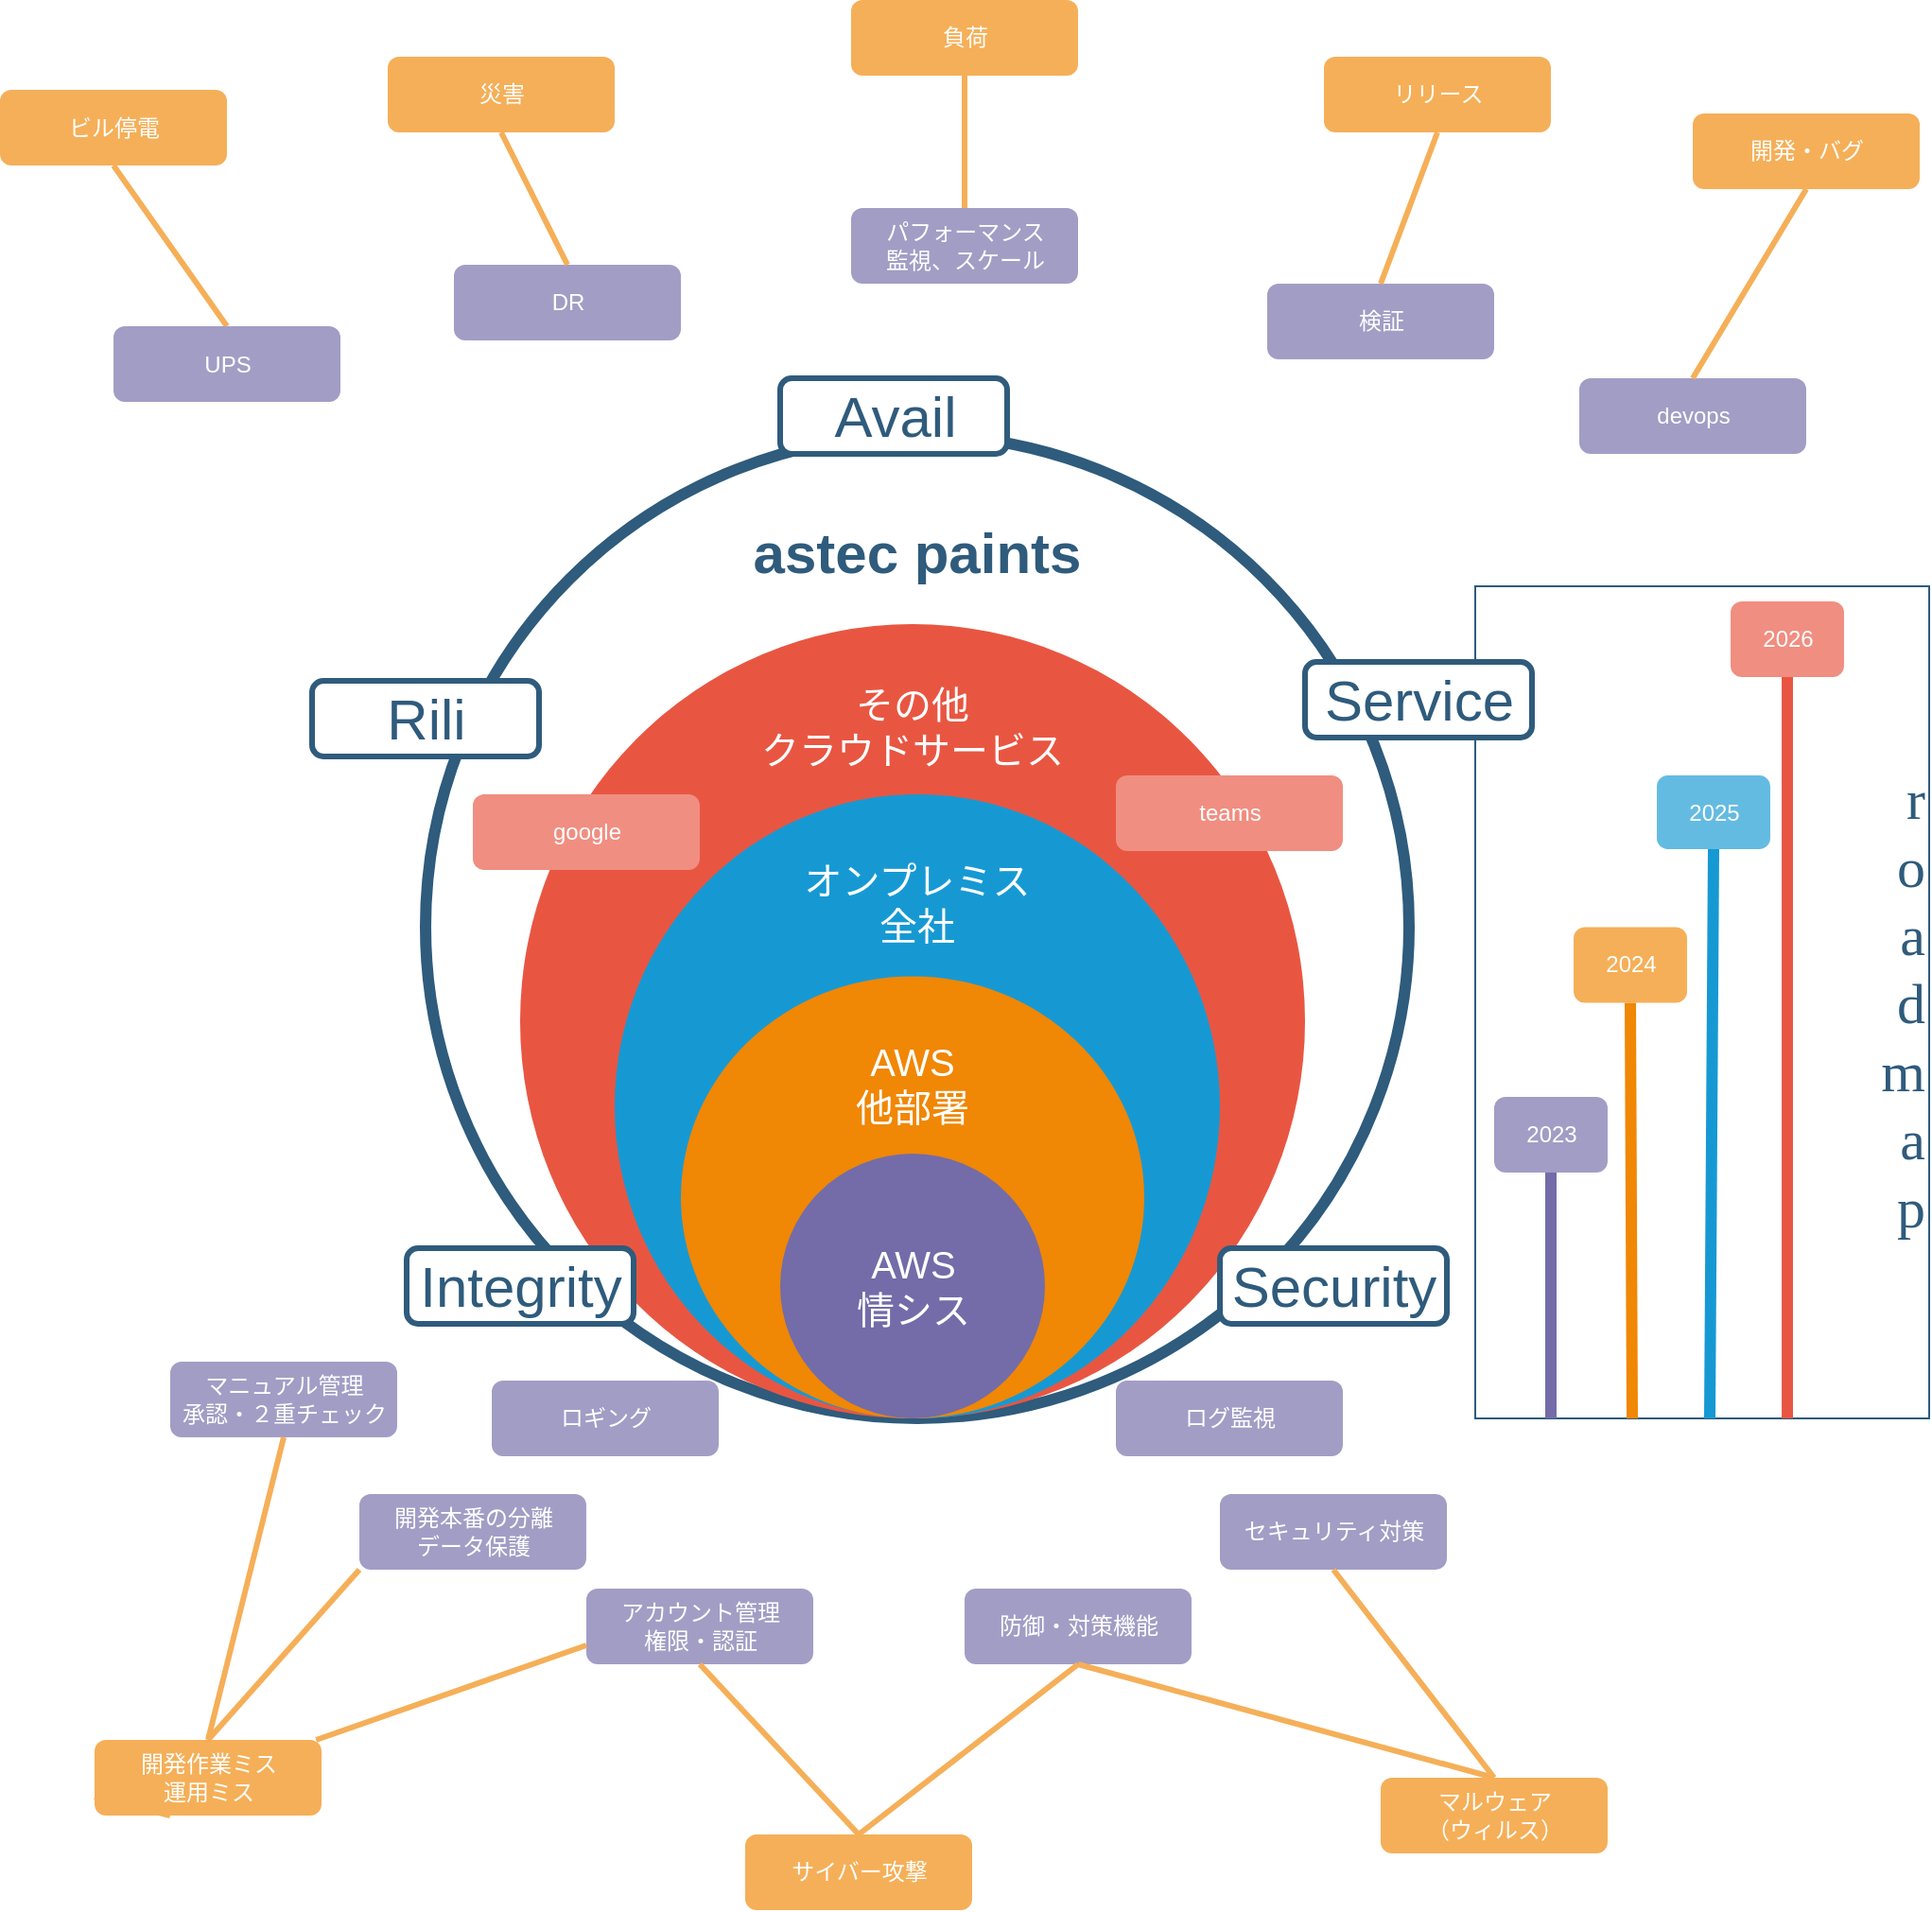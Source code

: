 <mxfile version="18.1.3" type="github">
  <diagram id="6a731a19-8d31-9384-78a2-239565b7b9f0" name="Page-1">
    <mxGraphModel dx="1896" dy="1016" grid="1" gridSize="10" guides="1" tooltips="1" connect="1" arrows="1" fold="1" page="1" pageScale="1" pageWidth="827" pageHeight="1169" background="none" math="0" shadow="0">
      <root>
        <mxCell id="0" />
        <mxCell id="1" parent="0" />
        <mxCell id="q977mSP6qbXEapheZTbc-1583" value="&lt;font face=&quot;Lucida Console&quot;&gt;r&lt;br&gt;o&lt;br&gt;a&lt;br&gt;d&lt;br&gt;m&lt;br&gt;a&lt;br&gt;p&lt;/font&gt;" style="rounded=0;whiteSpace=wrap;html=1;fontSize=30;fontColor=#2F5B7C;strokeColor=#2F5B7C;fillColor=#FFFFFF;flipH=1;align=right;" vertex="1" parent="1">
          <mxGeometry x="800" y="330" width="240" height="440" as="geometry" />
        </mxCell>
        <mxCell id="1359" style="endArrow=none;strokeWidth=6;strokeColor=#1699D3;html=1;entryX=0.5;entryY=1;entryDx=0;entryDy=0;" parent="1" target="1372" edge="1">
          <mxGeometry relative="1" as="geometry">
            <mxPoint x="924" y="770" as="sourcePoint" />
            <mxPoint x="924" y="480" as="targetPoint" />
            <Array as="points" />
          </mxGeometry>
        </mxCell>
        <mxCell id="1360" style="endArrow=none;strokeWidth=6;strokeColor=#f08705;html=1;entryX=0.5;entryY=1;entryDx=0;entryDy=0;" parent="1" target="1392" edge="1">
          <mxGeometry relative="1" as="geometry">
            <mxPoint x="883" y="770" as="sourcePoint" />
            <mxPoint x="883" y="560" as="targetPoint" />
          </mxGeometry>
        </mxCell>
        <mxCell id="1363" style="endArrow=none;strokeWidth=6;strokeColor=#736CA8;html=1;startArrow=none;" parent="1" source="q977mSP6qbXEapheZTbc-1570" edge="1">
          <mxGeometry relative="1" as="geometry">
            <mxPoint x="840" y="620" as="sourcePoint" />
            <mxPoint x="840" y="770" as="targetPoint" />
          </mxGeometry>
        </mxCell>
        <mxCell id="1366" value="" style="edgeStyle=none;endArrow=none;strokeWidth=6;strokeColor=#E85642;html=1;" parent="1" edge="1">
          <mxGeometry x="-150.01" y="26.5" width="100" height="100" as="geometry">
            <mxPoint x="965" y="360" as="sourcePoint" />
            <mxPoint x="965" y="770" as="targetPoint" />
          </mxGeometry>
        </mxCell>
        <mxCell id="1372" value="2025" style="rounded=1;fillColor=#64BBE2;strokeColor=none;strokeWidth=3;shadow=0;html=1;fontColor=#FFFFFF;" parent="1" vertex="1">
          <mxGeometry x="896" y="430" width="60" height="39" as="geometry" />
        </mxCell>
        <mxCell id="1392" value="2024" style="rounded=1;fillColor=#f5af58;strokeColor=none;strokeWidth=3;shadow=0;html=1;fontColor=#FFFFFF;" parent="1" vertex="1">
          <mxGeometry x="852" y="510.25" width="60" height="40" as="geometry" />
        </mxCell>
        <mxCell id="1399" value="" style="edgeStyle=none;endArrow=none;strokeWidth=3;strokeColor=#F5AF58;html=1;exitX=0.5;exitY=1;exitDx=0;exitDy=0;entryX=0.5;entryY=0;entryDx=0;entryDy=0;" parent="1" source="q977mSP6qbXEapheZTbc-1552" edge="1" target="1527">
          <mxGeometry x="-1091.43" y="-266" width="100" height="100" as="geometry">
            <mxPoint x="68.57" y="92.5" as="sourcePoint" />
            <mxPoint x="-40.001" y="124" as="targetPoint" />
          </mxGeometry>
        </mxCell>
        <mxCell id="1517" value="ログ監視" style="rounded=1;fillColor=#a29dc5;strokeColor=none;strokeWidth=3;shadow=0;html=1;fontColor=#FFFFFF;" parent="1" vertex="1">
          <mxGeometry x="610" y="750" width="120" height="40" as="geometry" />
        </mxCell>
        <mxCell id="1518" value="検証" style="rounded=1;fillColor=#a29dc5;strokeColor=none;strokeWidth=3;shadow=0;html=1;fontColor=#FFFFFF;" parent="1" vertex="1">
          <mxGeometry x="690" y="170" width="120" height="40" as="geometry" />
        </mxCell>
        <mxCell id="1519" value="devops" style="rounded=1;fillColor=#a29dc5;strokeColor=none;strokeWidth=3;shadow=0;html=1;fontColor=#FFFFFF;" parent="1" vertex="1">
          <mxGeometry x="855" y="220" width="120" height="40" as="geometry" />
        </mxCell>
        <mxCell id="1520" value="パフォーマンス&lt;br&gt;監視、スケール" style="rounded=1;fillColor=#a29dc5;strokeColor=none;strokeWidth=3;shadow=0;html=1;fontColor=#FFFFFF;" parent="1" vertex="1">
          <mxGeometry x="470" y="130" width="120" height="40" as="geometry" />
        </mxCell>
        <mxCell id="1522" value="防御・対策機能" style="rounded=1;fillColor=#a29dc5;strokeColor=none;strokeWidth=3;shadow=0;html=1;fontColor=#FFFFFF;" parent="1" vertex="1">
          <mxGeometry x="530" y="860" width="120" height="40" as="geometry" />
        </mxCell>
        <mxCell id="1523" value="セキュリティ対策" style="rounded=1;fillColor=#a29dc5;strokeColor=none;strokeWidth=3;shadow=0;html=1;fontColor=#FFFFFF;" parent="1" vertex="1">
          <mxGeometry x="665" y="810" width="120" height="40" as="geometry" />
        </mxCell>
        <mxCell id="1524" value="アカウント管理&lt;br&gt;権限・認証" style="rounded=1;fillColor=#a29dc5;strokeColor=none;strokeWidth=3;shadow=0;html=1;fontColor=#FFFFFF;" parent="1" vertex="1">
          <mxGeometry x="330" y="860" width="120" height="40" as="geometry" />
        </mxCell>
        <mxCell id="1525" value="開発本番の分離&lt;br&gt;データ保護" style="rounded=1;fillColor=#a29dc5;strokeColor=none;strokeWidth=3;shadow=0;html=1;fontColor=#FFFFFF;" parent="1" vertex="1">
          <mxGeometry x="210" y="810" width="120" height="40" as="geometry" />
        </mxCell>
        <mxCell id="1526" value="マニュアル管理&lt;br&gt;承認・２重チェック" style="rounded=1;fillColor=#a29dc5;strokeColor=none;strokeWidth=3;shadow=0;html=1;fontColor=#FFFFFF;" parent="1" vertex="1">
          <mxGeometry x="110" y="740" width="120" height="40" as="geometry" />
        </mxCell>
        <mxCell id="1527" value="UPS" style="rounded=1;fillColor=#a29dc5;strokeColor=none;strokeWidth=3;shadow=0;html=1;fontColor=#FFFFFF;" parent="1" vertex="1">
          <mxGeometry x="80" y="192.5" width="120" height="40" as="geometry" />
        </mxCell>
        <mxCell id="1529" value="DR" style="rounded=1;fillColor=#a29dc5;strokeColor=none;strokeWidth=3;shadow=0;html=1;fontColor=#FFFFFF;" parent="1" vertex="1">
          <mxGeometry x="260" y="160" width="120" height="40" as="geometry" />
        </mxCell>
        <mxCell id="q977mSP6qbXEapheZTbc-1542" value="astec paints&lt;br&gt;&lt;br&gt;&lt;br&gt;&lt;br&gt;&lt;br&gt;&lt;br&gt;&lt;br&gt;&lt;br&gt;&lt;br&gt;&lt;br&gt;&lt;br&gt;&lt;br&gt;" style="ellipse;whiteSpace=wrap;html=1;shadow=0;fontFamily=Helvetica;fontSize=30;fontColor=#2F5B7C;align=center;strokeColor=#2F5B7C;strokeWidth=6;fillColor=#FFFFFF;fontStyle=1;gradientColor=none;" vertex="1" parent="1">
          <mxGeometry x="245" y="250" width="520" height="520" as="geometry" />
        </mxCell>
        <mxCell id="1542" style="edgeStyle=none;rounded=0;html=1;exitX=0.5;exitY=1;endArrow=none;endFill=0;jettySize=auto;orthogonalLoop=1;strokeColor=#736CA8;strokeWidth=2;fillColor=#64bbe2;fontSize=20;fontColor=#23445D;" parent="1" source="1529" target="1529" edge="1">
          <mxGeometry relative="1" as="geometry" />
        </mxCell>
        <mxCell id="zO4uqiVkF_f-rewkO_dX-1543" value="ロギング" style="rounded=1;fillColor=#a29dc5;strokeColor=none;strokeWidth=3;shadow=0;html=1;fontColor=#FFFFFF;" parent="1" vertex="1">
          <mxGeometry x="280" y="750" width="120" height="40" as="geometry" />
        </mxCell>
        <mxCell id="q977mSP6qbXEapheZTbc-1551" value="災害" style="rounded=1;fillColor=#f5af58;strokeColor=none;strokeWidth=3;shadow=0;html=1;fontColor=#FFFFFF;" vertex="1" parent="1">
          <mxGeometry x="225" y="50" width="120" height="40" as="geometry" />
        </mxCell>
        <mxCell id="q977mSP6qbXEapheZTbc-1552" value="ビル停電" style="rounded=1;fillColor=#f5af58;strokeColor=none;strokeWidth=3;shadow=0;html=1;fontColor=#FFFFFF;" vertex="1" parent="1">
          <mxGeometry x="20" y="67.5" width="120" height="40" as="geometry" />
        </mxCell>
        <mxCell id="q977mSP6qbXEapheZTbc-1554" value="リリース" style="rounded=1;fillColor=#f5af58;strokeColor=none;strokeWidth=3;shadow=0;html=1;fontColor=#FFFFFF;" vertex="1" parent="1">
          <mxGeometry x="720" y="50" width="120" height="40" as="geometry" />
        </mxCell>
        <mxCell id="q977mSP6qbXEapheZTbc-1557" value="マルウェア&lt;br&gt;（ウィルス）" style="rounded=1;fillColor=#f5af58;strokeColor=none;strokeWidth=3;shadow=0;html=1;fontColor=#FFFFFF;" vertex="1" parent="1">
          <mxGeometry x="750" y="960" width="120" height="40" as="geometry" />
        </mxCell>
        <mxCell id="q977mSP6qbXEapheZTbc-1558" value="サイバー攻撃" style="rounded=1;fillColor=#f5af58;strokeColor=none;strokeWidth=3;shadow=0;html=1;fontColor=#FFFFFF;" vertex="1" parent="1">
          <mxGeometry x="414" y="990" width="120" height="40" as="geometry" />
        </mxCell>
        <mxCell id="q977mSP6qbXEapheZTbc-1559" value="開発・バグ" style="rounded=1;fillColor=#f5af58;strokeColor=none;strokeWidth=3;shadow=0;html=1;fontColor=#FFFFFF;" vertex="1" parent="1">
          <mxGeometry x="915" y="80" width="120" height="40" as="geometry" />
        </mxCell>
        <mxCell id="q977mSP6qbXEapheZTbc-1560" value="負荷" style="rounded=1;fillColor=#f5af58;strokeColor=none;strokeWidth=3;shadow=0;html=1;fontColor=#FFFFFF;" vertex="1" parent="1">
          <mxGeometry x="470" y="20" width="120" height="40" as="geometry" />
        </mxCell>
        <mxCell id="1356" value="その他&lt;br&gt;クラウドサービス&lt;br&gt;&lt;br&gt;&lt;br&gt;&lt;br&gt;&lt;br&gt;&lt;br&gt;&lt;br&gt;&lt;br&gt;&lt;br&gt;&lt;br&gt;&lt;br&gt;&lt;br&gt;&lt;br&gt;&lt;br&gt;" style="ellipse;whiteSpace=wrap;html=1;shadow=0;fontFamily=Helvetica;fontSize=20;fontColor=#FFFFFF;align=center;strokeWidth=3;fillColor=#E85642;strokeColor=none;" parent="1" vertex="1">
          <mxGeometry x="295" y="350" width="415" height="420" as="geometry" />
        </mxCell>
        <mxCell id="1350" value="オンプレミス&lt;br&gt;全社&lt;br&gt;&lt;br&gt;&lt;br&gt;&lt;br&gt;&lt;br&gt;&lt;br&gt;&lt;br&gt;&lt;br&gt;&lt;br&gt;&lt;br&gt;" style="ellipse;whiteSpace=wrap;html=1;shadow=0;fontFamily=Helvetica;fontSize=20;fontColor=#FFFFFF;align=center;strokeWidth=3;fillColor=#1699D3;strokeColor=none;" parent="1" vertex="1">
          <mxGeometry x="345" y="440" width="320" height="330" as="geometry" />
        </mxCell>
        <mxCell id="1351" value="AWS&lt;br&gt;他部署&lt;br&gt;&lt;br&gt;&lt;br&gt;&lt;br&gt;&lt;br&gt;&lt;br&gt;" style="ellipse;whiteSpace=wrap;html=1;shadow=0;fontFamily=Helvetica;fontSize=20;fontColor=#FFFFFF;align=center;strokeWidth=3;fillColor=#F08705;strokeColor=none;gradientColor=none;" parent="1" vertex="1">
          <mxGeometry x="380" y="536.25" width="245" height="233.75" as="geometry" />
        </mxCell>
        <mxCell id="1516" value="AWS&lt;br&gt;情シス" style="ellipse;whiteSpace=wrap;html=1;shadow=0;fontFamily=Helvetica;fontSize=20;fontColor=#FFFFFF;align=center;strokeWidth=3;fillColor=#736ca8;strokeColor=none;" parent="1" vertex="1">
          <mxGeometry x="432.5" y="630" width="140" height="140" as="geometry" />
        </mxCell>
        <mxCell id="q977mSP6qbXEapheZTbc-1547" value="&lt;font style=&quot;font-size: 30px;&quot; color=&quot;#2f5b7c&quot;&gt;Integrity&lt;/font&gt;" style="rounded=1;fillColor=#FFFFFF;strokeColor=#2F5B7C;strokeWidth=3;shadow=0;html=1;fontColor=#FFFFFF;" vertex="1" parent="1">
          <mxGeometry x="235" y="680" width="120" height="40" as="geometry" />
        </mxCell>
        <mxCell id="q977mSP6qbXEapheZTbc-1546" value="&lt;font style=&quot;font-size: 30px;&quot; color=&quot;#2f5b7c&quot;&gt;Security&lt;/font&gt;" style="rounded=1;fillColor=#FFFFFF;strokeColor=#2F5B7C;strokeWidth=3;shadow=0;html=1;fontColor=#FFFFFF;" vertex="1" parent="1">
          <mxGeometry x="665" y="680" width="120" height="40" as="geometry" />
        </mxCell>
        <mxCell id="q977mSP6qbXEapheZTbc-1543" value="&lt;font style=&quot;font-size: 30px;&quot; color=&quot;#2f5b7c&quot;&gt;Rili&lt;/font&gt;" style="rounded=1;fillColor=#FFFFFF;strokeColor=#2F5B7C;strokeWidth=3;shadow=0;html=1;fontColor=#FFFFFF;" vertex="1" parent="1">
          <mxGeometry x="185" y="380" width="120" height="40" as="geometry" />
        </mxCell>
        <mxCell id="q977mSP6qbXEapheZTbc-1545" value="&lt;font style=&quot;font-size: 30px;&quot; color=&quot;#2f5b7c&quot;&gt;Service&lt;/font&gt;" style="rounded=1;fillColor=#FFFFFF;strokeColor=#2F5B7C;strokeWidth=3;shadow=0;html=1;fontColor=#FFFFFF;" vertex="1" parent="1">
          <mxGeometry x="710" y="370" width="120" height="40" as="geometry" />
        </mxCell>
        <mxCell id="q977mSP6qbXEapheZTbc-1544" value="&lt;font style=&quot;font-size: 30px;&quot; color=&quot;#2f5b7c&quot;&gt;Avail&lt;/font&gt;" style="rounded=1;fillColor=#FFFFFF;strokeColor=#2F5B7C;strokeWidth=3;shadow=0;html=1;fontColor=#FFFFFF;" vertex="1" parent="1">
          <mxGeometry x="432.5" y="220" width="120" height="40" as="geometry" />
        </mxCell>
        <mxCell id="q977mSP6qbXEapheZTbc-1562" value="" style="edgeStyle=none;endArrow=none;strokeWidth=3;strokeColor=#F5AF58;html=1;exitX=0.5;exitY=1;exitDx=0;exitDy=0;entryX=0.5;entryY=0;entryDx=0;entryDy=0;" edge="1" parent="1" source="q977mSP6qbXEapheZTbc-1551" target="1529">
          <mxGeometry x="-1081.43" y="-168.5" width="100" height="100" as="geometry">
            <mxPoint x="90" y="150" as="sourcePoint" />
            <mxPoint x="140" y="210" as="targetPoint" />
          </mxGeometry>
        </mxCell>
        <mxCell id="q977mSP6qbXEapheZTbc-1563" value="" style="edgeStyle=none;endArrow=none;strokeWidth=3;strokeColor=#F5AF58;html=1;exitX=0.5;exitY=1;exitDx=0;exitDy=0;entryX=0.5;entryY=0;entryDx=0;entryDy=0;" edge="1" parent="1" source="q977mSP6qbXEapheZTbc-1560" target="1520">
          <mxGeometry x="-1031.43" y="-118.5" width="100" height="100" as="geometry">
            <mxPoint x="320" y="110" as="sourcePoint" />
            <mxPoint x="390" y="200" as="targetPoint" />
          </mxGeometry>
        </mxCell>
        <mxCell id="q977mSP6qbXEapheZTbc-1564" value="" style="edgeStyle=none;endArrow=none;strokeWidth=3;strokeColor=#F5AF58;html=1;exitX=0.5;exitY=1;exitDx=0;exitDy=0;entryX=0.5;entryY=0;entryDx=0;entryDy=0;" edge="1" parent="1" source="q977mSP6qbXEapheZTbc-1554" target="1518">
          <mxGeometry x="-991.43" y="-68.5" width="100" height="100" as="geometry">
            <mxPoint x="550" y="110" as="sourcePoint" />
            <mxPoint x="610" y="180" as="targetPoint" />
          </mxGeometry>
        </mxCell>
        <mxCell id="q977mSP6qbXEapheZTbc-1565" value="" style="edgeStyle=none;endArrow=none;strokeWidth=3;strokeColor=#F5AF58;html=1;entryX=0.5;entryY=0;entryDx=0;entryDy=0;exitX=0.5;exitY=1;exitDx=0;exitDy=0;" edge="1" parent="1" source="q977mSP6qbXEapheZTbc-1559" target="1519">
          <mxGeometry x="-941.43" y="16.5" width="100" height="100" as="geometry">
            <mxPoint x="990" y="85" as="sourcePoint" />
            <mxPoint x="910" y="215" as="targetPoint" />
          </mxGeometry>
        </mxCell>
        <mxCell id="q977mSP6qbXEapheZTbc-1567" value="google" style="rounded=1;fillColor=#f08e81;strokeColor=none;strokeWidth=3;shadow=0;html=1;fontColor=#FFFFFF;" vertex="1" parent="1">
          <mxGeometry x="270" y="440" width="120" height="40" as="geometry" />
        </mxCell>
        <mxCell id="1490" value="teams" style="rounded=1;fillColor=#f08e81;strokeColor=none;strokeWidth=3;shadow=0;html=1;fontColor=#FFFFFF;" parent="1" vertex="1">
          <mxGeometry x="610" y="430" width="120" height="40" as="geometry" />
        </mxCell>
        <mxCell id="q977mSP6qbXEapheZTbc-1569" value="2026" style="rounded=1;fillColor=#f08e81;strokeColor=none;strokeWidth=3;shadow=0;html=1;fontColor=#FFFFFF;" vertex="1" parent="1">
          <mxGeometry x="935" y="338" width="60" height="40" as="geometry" />
        </mxCell>
        <mxCell id="q977mSP6qbXEapheZTbc-1570" value="2023" style="rounded=1;fillColor=#a29dc5;strokeColor=none;strokeWidth=3;shadow=0;html=1;fontColor=#FFFFFF;" vertex="1" parent="1">
          <mxGeometry x="810" y="600" width="60" height="40" as="geometry" />
        </mxCell>
        <mxCell id="q977mSP6qbXEapheZTbc-1573" value="" style="edgeStyle=none;endArrow=none;strokeWidth=3;strokeColor=#F5AF58;html=1;exitX=0.5;exitY=1;exitDx=0;exitDy=0;entryX=0.5;entryY=0;entryDx=0;entryDy=0;" edge="1" parent="1" source="1526" target="q977mSP6qbXEapheZTbc-1553">
          <mxGeometry x="-1091.43" y="221.5" width="100" height="100" as="geometry">
            <mxPoint x="175" y="800" as="sourcePoint" />
            <mxPoint x="120" y="990" as="targetPoint" />
          </mxGeometry>
        </mxCell>
        <mxCell id="q977mSP6qbXEapheZTbc-1574" value="" style="edgeStyle=none;endArrow=none;strokeWidth=3;strokeColor=#F5AF58;html=1;exitX=0.5;exitY=1;exitDx=0;exitDy=0;entryX=0.5;entryY=0;entryDx=0;entryDy=0;" edge="1" parent="1" source="1524" target="q977mSP6qbXEapheZTbc-1558">
          <mxGeometry x="-1081.43" y="231.5" width="100" height="100" as="geometry">
            <mxPoint x="260" y="860" as="sourcePoint" />
            <mxPoint x="120" y="990" as="targetPoint" />
          </mxGeometry>
        </mxCell>
        <mxCell id="q977mSP6qbXEapheZTbc-1575" value="" style="edgeStyle=none;endArrow=none;strokeWidth=3;strokeColor=#F5AF58;html=1;exitX=0.5;exitY=1;exitDx=0;exitDy=0;entryX=0.5;entryY=0;entryDx=0;entryDy=0;" edge="1" parent="1" source="1522" target="q977mSP6qbXEapheZTbc-1557">
          <mxGeometry x="-1071.43" y="241.5" width="100" height="100" as="geometry">
            <mxPoint x="540" y="920" as="sourcePoint" />
            <mxPoint x="530" y="990" as="targetPoint" />
          </mxGeometry>
        </mxCell>
        <mxCell id="q977mSP6qbXEapheZTbc-1576" value="" style="edgeStyle=none;endArrow=none;strokeWidth=3;strokeColor=#F5AF58;html=1;exitX=0.5;exitY=1;exitDx=0;exitDy=0;" edge="1" parent="1" source="1523">
          <mxGeometry x="-1061.43" y="251.5" width="100" height="100" as="geometry">
            <mxPoint x="770" y="890" as="sourcePoint" />
            <mxPoint x="810" y="960" as="targetPoint" />
          </mxGeometry>
        </mxCell>
        <mxCell id="q977mSP6qbXEapheZTbc-1577" value="" style="edgeStyle=none;endArrow=none;strokeWidth=3;strokeColor=#F5AF58;html=1;exitX=0;exitY=1;exitDx=0;exitDy=0;entryX=0.5;entryY=0;entryDx=0;entryDy=0;" edge="1" parent="1" source="1525" target="q977mSP6qbXEapheZTbc-1553">
          <mxGeometry x="-1081.43" y="231.5" width="100" height="100" as="geometry">
            <mxPoint x="260" y="860" as="sourcePoint" />
            <mxPoint x="120" y="990" as="targetPoint" />
          </mxGeometry>
        </mxCell>
        <mxCell id="q977mSP6qbXEapheZTbc-1578" value="" style="edgeStyle=none;endArrow=none;strokeWidth=3;strokeColor=#F5AF58;html=1;exitX=0;exitY=0.75;exitDx=0;exitDy=0;startArrow=none;" edge="1" parent="1" source="q977mSP6qbXEapheZTbc-1553">
          <mxGeometry x="-1071.43" y="241.5" width="100" height="100" as="geometry">
            <mxPoint x="280" y="920" as="sourcePoint" />
            <mxPoint x="110" y="980" as="targetPoint" />
          </mxGeometry>
        </mxCell>
        <mxCell id="q977mSP6qbXEapheZTbc-1579" value="" style="edgeStyle=none;endArrow=none;strokeWidth=3;strokeColor=#F5AF58;html=1;exitX=0.5;exitY=1;exitDx=0;exitDy=0;entryX=0.5;entryY=0;entryDx=0;entryDy=0;" edge="1" parent="1" source="1522" target="q977mSP6qbXEapheZTbc-1558">
          <mxGeometry x="-1071.43" y="241.5" width="100" height="100" as="geometry">
            <mxPoint x="400" y="910" as="sourcePoint" />
            <mxPoint x="440" y="1000" as="targetPoint" />
          </mxGeometry>
        </mxCell>
        <mxCell id="q977mSP6qbXEapheZTbc-1553" value="開発作業ミス&lt;br&gt;運用ミス" style="rounded=1;fillColor=#f5af58;strokeColor=none;strokeWidth=3;shadow=0;html=1;fontColor=#FFFFFF;" vertex="1" parent="1">
          <mxGeometry x="70" y="940" width="120" height="40" as="geometry" />
        </mxCell>
        <mxCell id="q977mSP6qbXEapheZTbc-1580" value="" style="edgeStyle=none;endArrow=none;strokeWidth=3;strokeColor=#F5AF58;html=1;exitX=0;exitY=0.75;exitDx=0;exitDy=0;" edge="1" parent="1" source="1524" target="q977mSP6qbXEapheZTbc-1553">
          <mxGeometry x="-1071.43" y="241.5" width="100" height="100" as="geometry">
            <mxPoint x="330" y="890" as="sourcePoint" />
            <mxPoint x="110" y="980" as="targetPoint" />
          </mxGeometry>
        </mxCell>
      </root>
    </mxGraphModel>
  </diagram>
</mxfile>
